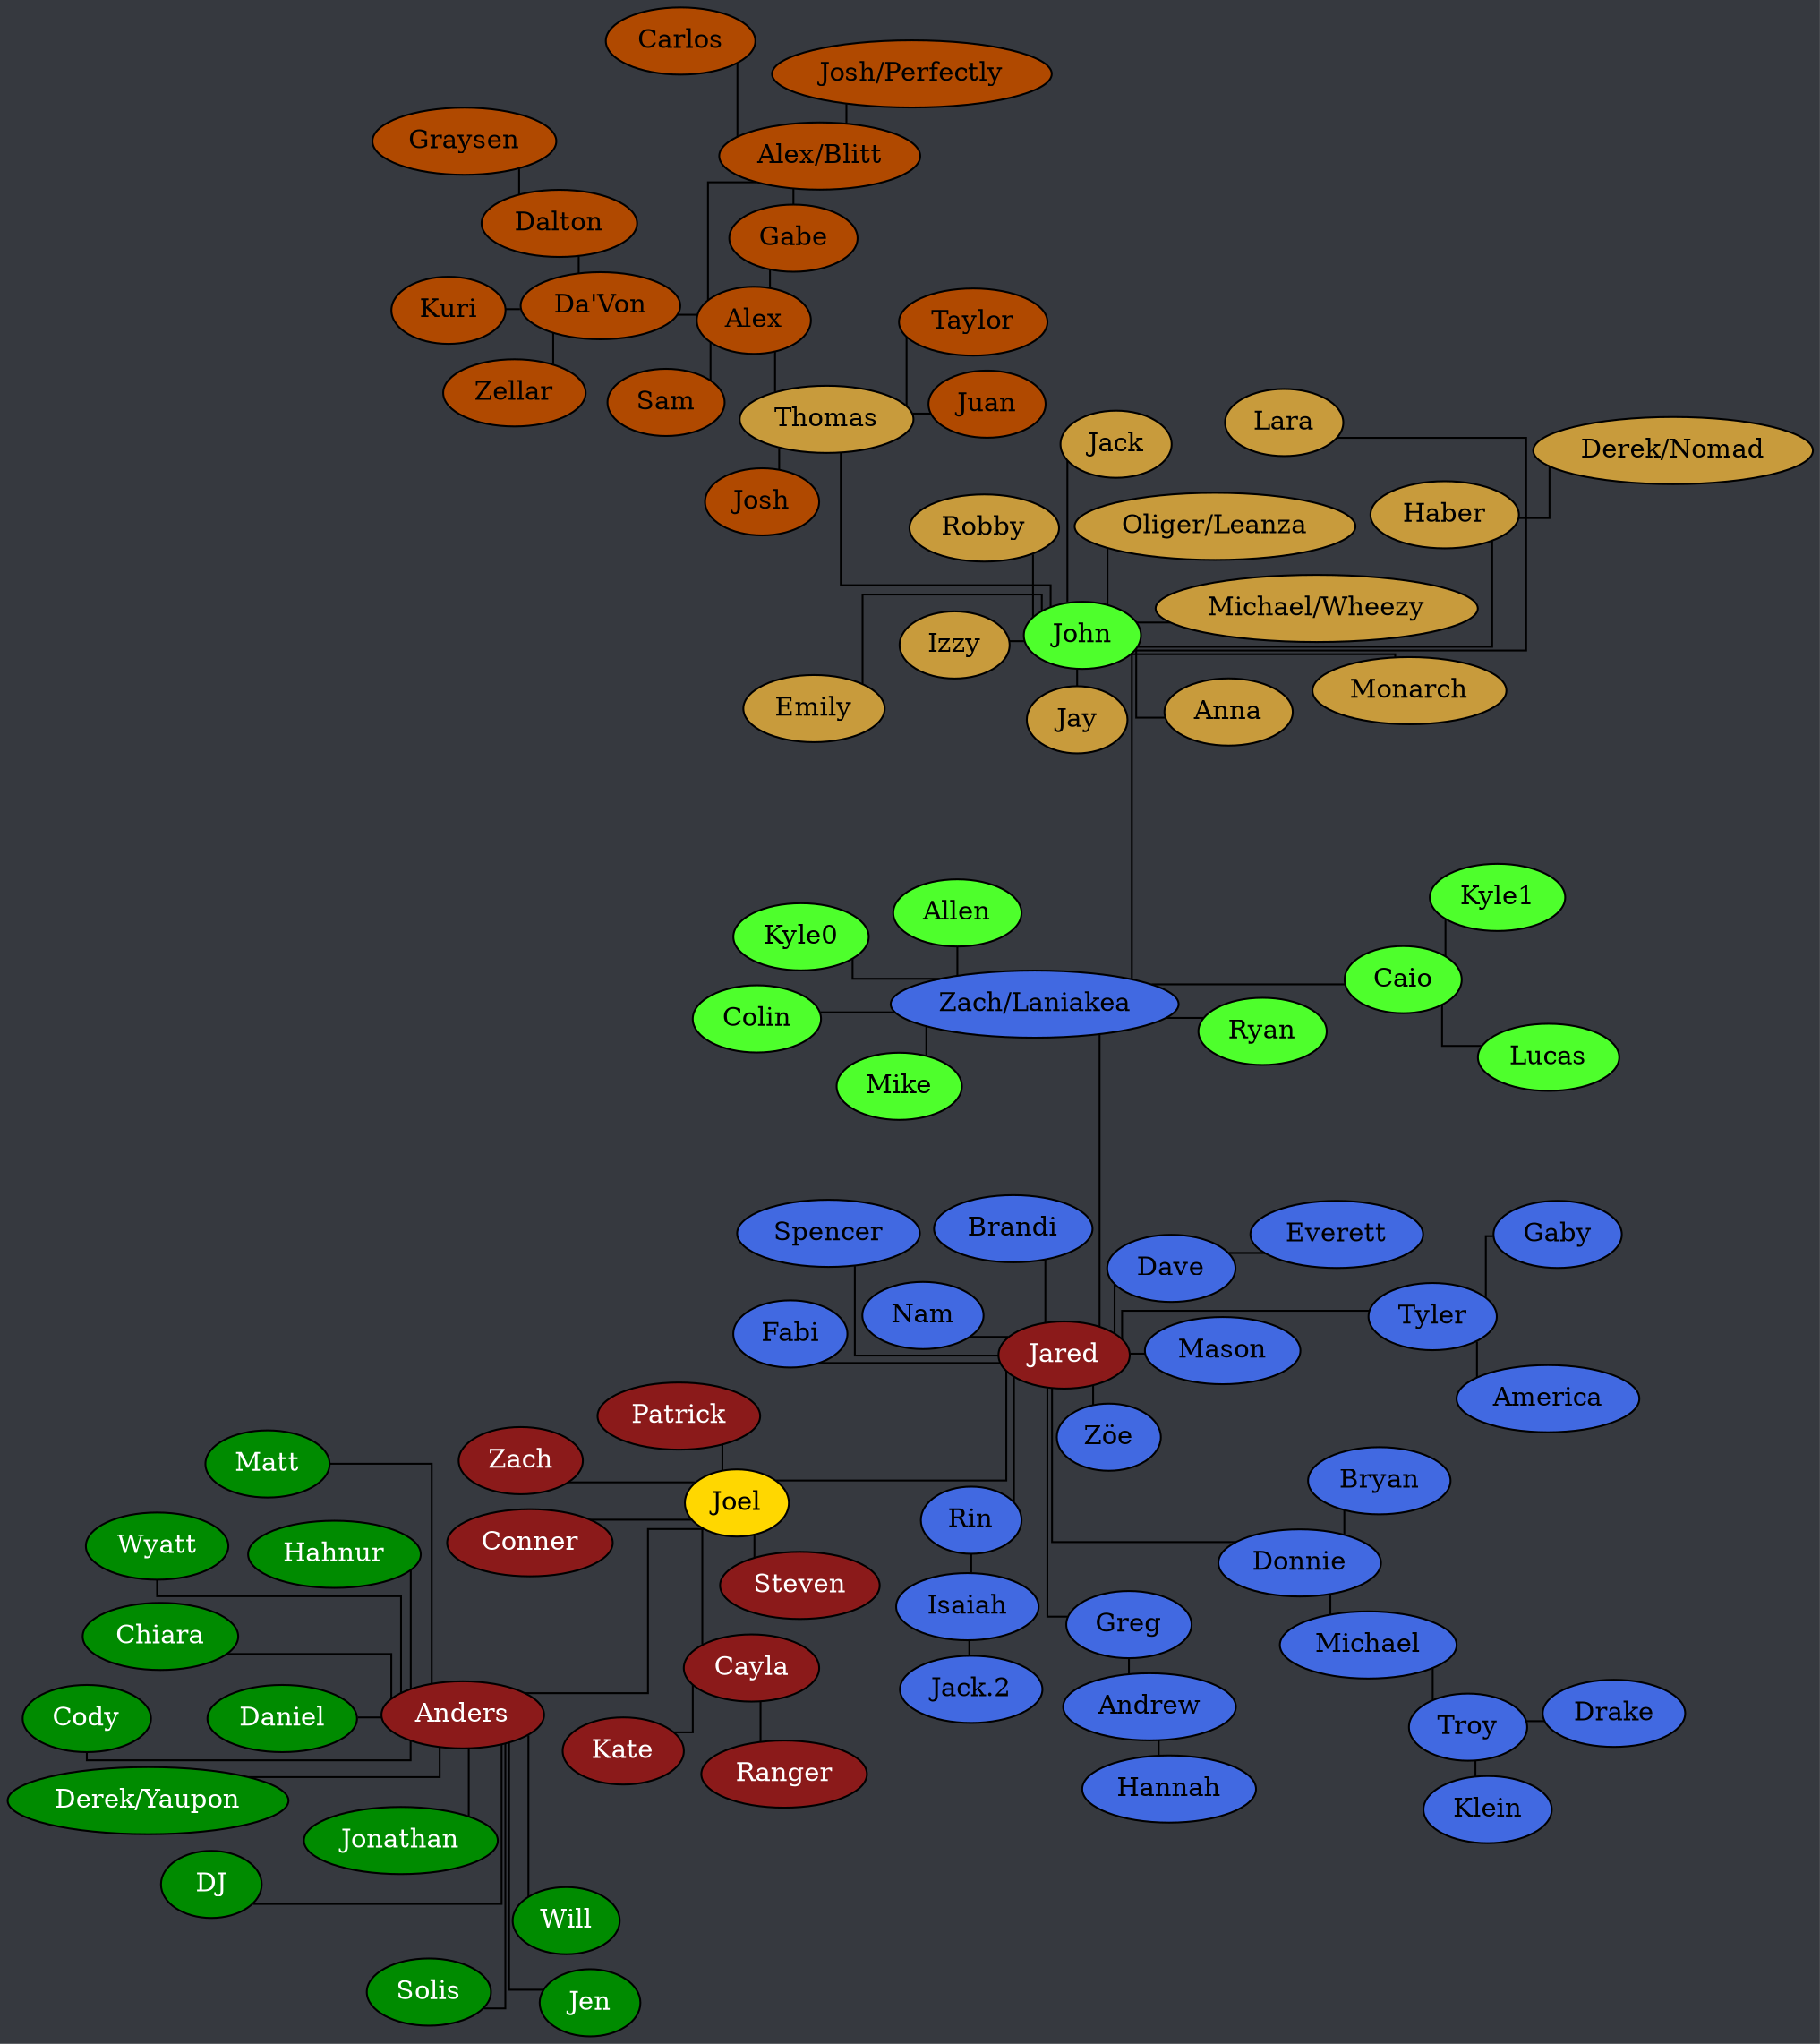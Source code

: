 strict graph {
	// Layout Configuration
	layout = neato;
	epsilon = 0.01;
	mode = KK;
	model = subset;
	overlap = false;
	splines = ortho;

	// Visual Configuration
	graph [truecolor=true bgcolor="#36393f"]
	node [style=filled fillcolor="gray" fontcolor="black"]

	subgraph "Joel" {
		node [style=filled fillcolor="firebrick4" fontcolor="white"];
		Joel [style=filled fillcolor="gold" fontcolor="black"];

		Anders -- Joel;
		Cayla -- Joel
		Cayla -- Kate;
		Cayla -- Ranger;
		Joel -- Conner;
		Joel -- Jared;
		Joel -- Patrick;
		Joel -- Steven;
		Joel -- Zach;
	}

	subgraph "Anders" {
		node [style=filled fillcolor="green4" fontcolor="white"];

		Anders -- Chiara
		Anders -- Cody;
		Anders -- Daniel;
		Anders -- "Derek/Yaupon";
		Anders -- DJ;
		Anders -- Hahnur;
		Anders -- Jen;
		Anders -- Jonathan;
		Anders -- Matt;
		Anders -- Solis;
		Anders -- Will;
		Anders -- Wyatt;
	}

	subgraph "Jared" {
		node [style=filled fillcolor="royalblue" fontcolor="black"]

		Andrew -- Hannah;
		Dave -- Everett;
		Donnie -- Bryan;
		Donnie -- Michael;
		Greg -- Andrew;
		Isaiah -- "Jack.2";
		Jared -- Brandi;
		Jared -- Dave;
		Jared -- Donnie;
		Jared -- Fabi;
		Jared -- Greg;
		Jared -- Mason;
		Jared -- Nam;
		Jared -- Rin;
		Jared -- Spencer;
		Jared -- Tyler;
		Jared -- "Zach/Laniakea";
		Jared -- "Zöe";
		Michael -- Troy;
		Rin -- Isaiah;
		Tyler -- America;
		Tyler -- Gaby;
		Troy -- Drake;
		Troy -- Klein;
	}

	subgraph "Zach/Laniakea" {
		node [style=filled fillcolor="#4eff2c" fontcolor="black"]

		Caio -- Kyle1;
		Caio -- Lucas;
		"Zach/Laniakea" -- Allen;
		"Zach/Laniakea" -- Caio;
		"Zach/Laniakea" -- Colin;
		"Zach/Laniakea" -- John [ len = 10 ];
		"Zach/Laniakea" -- Kyle0;
		"Zach/Laniakea" -- Mike;
		"Zach/Laniakea" -- Ryan;
	}

	subgraph "John" {
		node [style=filled fillcolor="#c89b3c" fontcolor="black"]

		Haber -- "Derek/Nomad";
		John -- Anna;
		John -- Emily;
		John -- Haber;
		John -- Jay;
		John -- Jack;
		John -- Lara;
		John -- Monarch;
		John -- "Oliger/Leanza";
		John -- Thomas;
	}

	subgraph "John-stream" {
		// node [style=filled fillcolor="#9147ff" fontcolor="black"]
		node [style=filled fillcolor="#c89b3c" fontcolor="black"]

		John -- Izzy;
		John -- "Michael/Wheezy";
		John -- Robby;
	}

	subgraph "Thomas" {
		node [style=filled fillcolor="#b04900" fontcolor="black"]
		Alex -- "Alex/Blitt";
		Alex -- "Da'Von";
		Alex -- Gabe;
		Alex -- Sam;
		"Alex/Blitt" -- Carlos;
		"Alex/Blitt" -- Gabe;
		"Alex/Blitt" -- "Josh/Perfectly";
		Dalton -- Graysen;
		"Da'Von" -- Dalton;
		"Da'Von" -- Kuri;
		"Da'Von" -- Zellar;
		Thomas -- Alex;
		Thomas -- Josh;
		Thomas -- Juan;
		Thomas -- Taylor;
	}
}